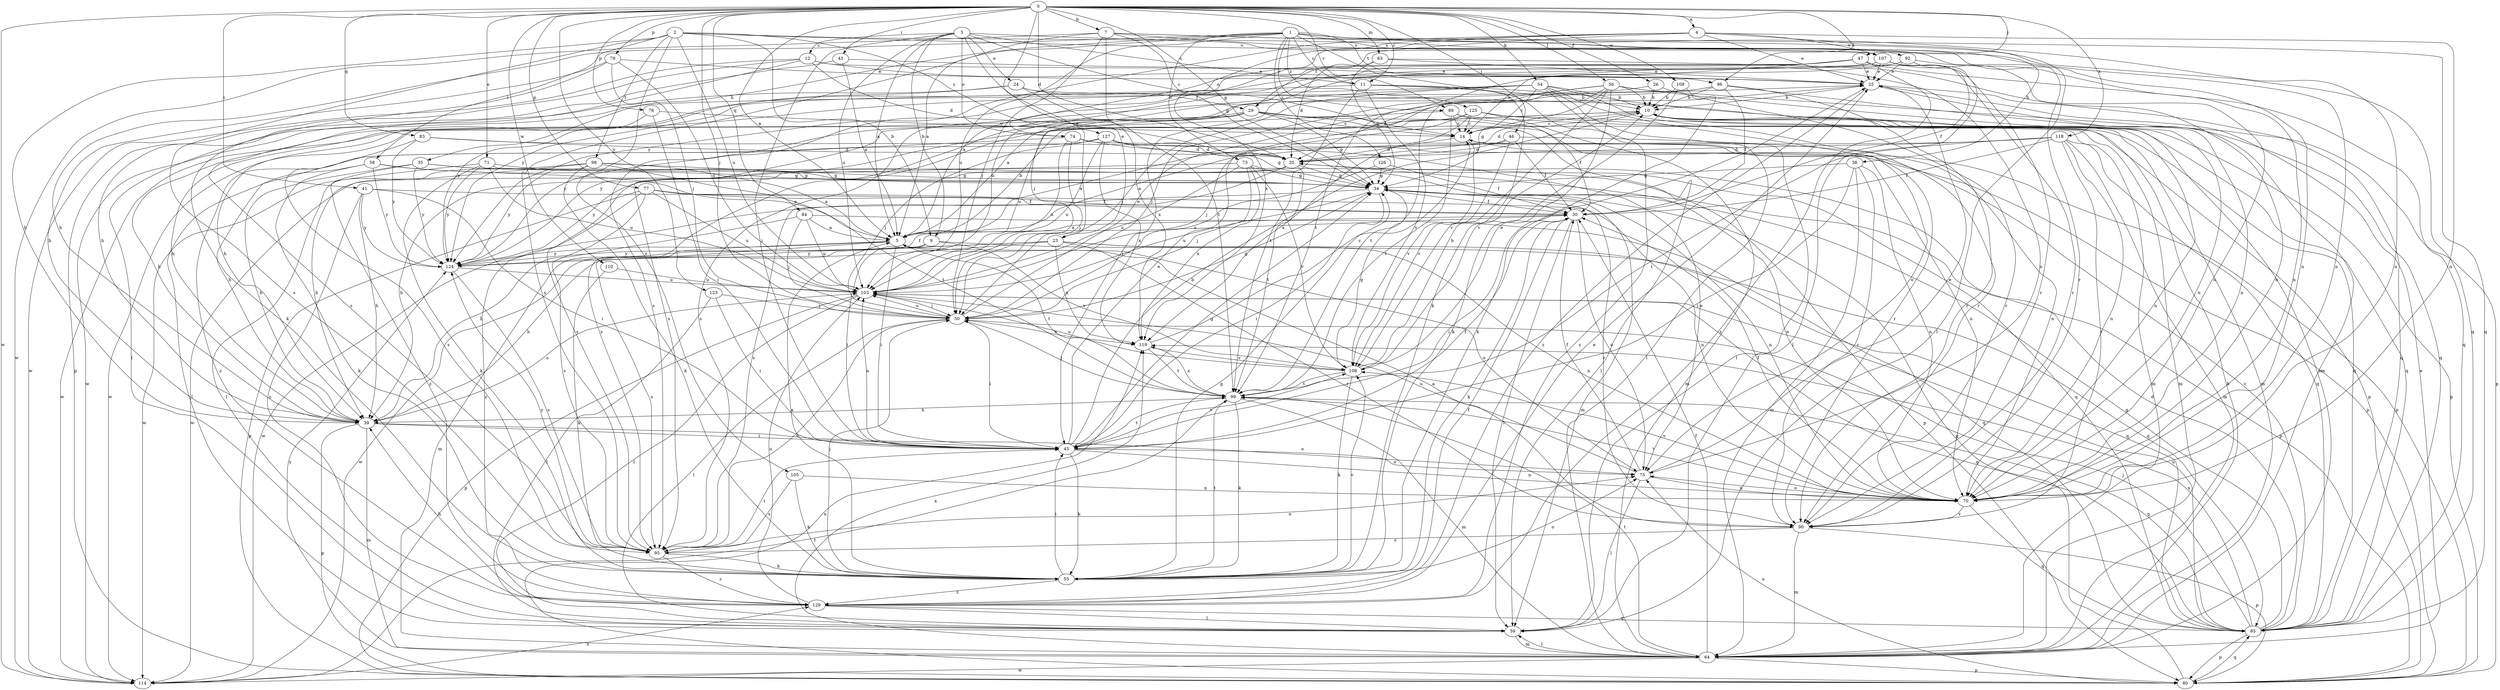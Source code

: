 strict digraph  {
0;
1;
2;
3;
4;
5;
7;
9;
10;
11;
12;
14;
20;
23;
24;
25;
26;
29;
30;
34;
35;
36;
39;
41;
43;
45;
46;
47;
50;
54;
55;
56;
58;
59;
63;
64;
70;
71;
73;
74;
75;
76;
77;
79;
80;
83;
84;
85;
89;
90;
92;
95;
96;
98;
99;
103;
105;
107;
108;
109;
110;
114;
118;
119;
123;
124;
125;
126;
127;
129;
0 -> 4  [label=a];
0 -> 5  [label=a];
0 -> 7  [label=b];
0 -> 11  [label=c];
0 -> 20  [label=d];
0 -> 23  [label=e];
0 -> 26  [label=f];
0 -> 34  [label=g];
0 -> 41  [label=i];
0 -> 43  [label=i];
0 -> 46  [label=j];
0 -> 47  [label=j];
0 -> 50  [label=j];
0 -> 54  [label=k];
0 -> 56  [label=l];
0 -> 63  [label=m];
0 -> 71  [label=o];
0 -> 76  [label=p];
0 -> 77  [label=p];
0 -> 79  [label=p];
0 -> 83  [label=q];
0 -> 84  [label=q];
0 -> 89  [label=r];
0 -> 96  [label=t];
0 -> 109  [label=w];
0 -> 110  [label=w];
0 -> 114  [label=w];
0 -> 118  [label=x];
0 -> 123  [label=y];
1 -> 11  [label=c];
1 -> 35  [label=h];
1 -> 36  [label=h];
1 -> 39  [label=h];
1 -> 55  [label=k];
1 -> 70  [label=n];
1 -> 73  [label=o];
1 -> 85  [label=q];
1 -> 89  [label=r];
1 -> 92  [label=s];
1 -> 95  [label=s];
1 -> 96  [label=t];
1 -> 103  [label=u];
1 -> 125  [label=z];
1 -> 126  [label=z];
2 -> 9  [label=b];
2 -> 39  [label=h];
2 -> 58  [label=l];
2 -> 90  [label=r];
2 -> 95  [label=s];
2 -> 98  [label=t];
2 -> 103  [label=u];
2 -> 105  [label=v];
2 -> 107  [label=v];
2 -> 127  [label=z];
3 -> 5  [label=a];
3 -> 9  [label=b];
3 -> 11  [label=c];
3 -> 12  [label=c];
3 -> 14  [label=c];
3 -> 23  [label=e];
3 -> 24  [label=e];
3 -> 45  [label=i];
3 -> 70  [label=n];
3 -> 74  [label=o];
3 -> 103  [label=u];
4 -> 25  [label=e];
4 -> 29  [label=f];
4 -> 59  [label=l];
4 -> 70  [label=n];
4 -> 74  [label=o];
4 -> 107  [label=v];
4 -> 119  [label=x];
4 -> 124  [label=y];
5 -> 10  [label=b];
5 -> 45  [label=i];
5 -> 64  [label=m];
5 -> 75  [label=o];
5 -> 95  [label=s];
5 -> 99  [label=t];
5 -> 124  [label=y];
7 -> 5  [label=a];
7 -> 34  [label=g];
7 -> 50  [label=j];
7 -> 70  [label=n];
7 -> 85  [label=q];
7 -> 99  [label=t];
7 -> 107  [label=v];
7 -> 114  [label=w];
9 -> 45  [label=i];
9 -> 85  [label=q];
9 -> 108  [label=v];
9 -> 124  [label=y];
10 -> 14  [label=c];
10 -> 20  [label=d];
10 -> 64  [label=m];
10 -> 70  [label=n];
10 -> 80  [label=p];
10 -> 85  [label=q];
10 -> 124  [label=y];
11 -> 10  [label=b];
11 -> 39  [label=h];
11 -> 59  [label=l];
11 -> 64  [label=m];
11 -> 99  [label=t];
11 -> 108  [label=v];
12 -> 20  [label=d];
12 -> 25  [label=e];
12 -> 75  [label=o];
12 -> 80  [label=p];
12 -> 95  [label=s];
12 -> 114  [label=w];
14 -> 20  [label=d];
14 -> 80  [label=p];
14 -> 108  [label=v];
20 -> 34  [label=g];
20 -> 39  [label=h];
20 -> 70  [label=n];
20 -> 95  [label=s];
20 -> 99  [label=t];
20 -> 124  [label=y];
23 -> 39  [label=h];
23 -> 70  [label=n];
23 -> 85  [label=q];
23 -> 90  [label=r];
23 -> 114  [label=w];
23 -> 119  [label=x];
23 -> 124  [label=y];
24 -> 29  [label=f];
24 -> 59  [label=l];
24 -> 70  [label=n];
24 -> 119  [label=x];
24 -> 124  [label=y];
25 -> 10  [label=b];
25 -> 64  [label=m];
25 -> 85  [label=q];
25 -> 129  [label=z];
26 -> 10  [label=b];
26 -> 20  [label=d];
26 -> 90  [label=r];
29 -> 14  [label=c];
29 -> 34  [label=g];
29 -> 59  [label=l];
29 -> 64  [label=m];
29 -> 90  [label=r];
29 -> 95  [label=s];
29 -> 103  [label=u];
29 -> 114  [label=w];
29 -> 124  [label=y];
30 -> 5  [label=a];
30 -> 45  [label=i];
30 -> 55  [label=k];
30 -> 59  [label=l];
30 -> 75  [label=o];
34 -> 30  [label=f];
34 -> 45  [label=i];
34 -> 70  [label=n];
34 -> 80  [label=p];
34 -> 90  [label=r];
34 -> 103  [label=u];
34 -> 114  [label=w];
35 -> 34  [label=g];
35 -> 39  [label=h];
35 -> 80  [label=p];
35 -> 124  [label=y];
35 -> 129  [label=z];
36 -> 34  [label=g];
36 -> 45  [label=i];
36 -> 64  [label=m];
36 -> 70  [label=n];
36 -> 90  [label=r];
39 -> 45  [label=i];
39 -> 64  [label=m];
39 -> 75  [label=o];
39 -> 80  [label=p];
39 -> 103  [label=u];
41 -> 30  [label=f];
41 -> 39  [label=h];
41 -> 45  [label=i];
41 -> 124  [label=y];
41 -> 129  [label=z];
43 -> 5  [label=a];
43 -> 25  [label=e];
43 -> 39  [label=h];
45 -> 10  [label=b];
45 -> 25  [label=e];
45 -> 30  [label=f];
45 -> 34  [label=g];
45 -> 55  [label=k];
45 -> 70  [label=n];
45 -> 75  [label=o];
45 -> 99  [label=t];
45 -> 103  [label=u];
45 -> 108  [label=v];
46 -> 5  [label=a];
46 -> 20  [label=d];
46 -> 30  [label=f];
46 -> 70  [label=n];
46 -> 108  [label=v];
47 -> 5  [label=a];
47 -> 14  [label=c];
47 -> 25  [label=e];
47 -> 85  [label=q];
47 -> 90  [label=r];
47 -> 95  [label=s];
47 -> 124  [label=y];
47 -> 129  [label=z];
50 -> 25  [label=e];
50 -> 34  [label=g];
50 -> 45  [label=i];
50 -> 59  [label=l];
50 -> 95  [label=s];
50 -> 103  [label=u];
50 -> 119  [label=x];
54 -> 10  [label=b];
54 -> 14  [label=c];
54 -> 39  [label=h];
54 -> 50  [label=j];
54 -> 59  [label=l];
54 -> 75  [label=o];
54 -> 90  [label=r];
54 -> 95  [label=s];
54 -> 129  [label=z];
55 -> 5  [label=a];
55 -> 34  [label=g];
55 -> 45  [label=i];
55 -> 50  [label=j];
55 -> 75  [label=o];
55 -> 99  [label=t];
55 -> 108  [label=v];
55 -> 129  [label=z];
56 -> 5  [label=a];
56 -> 10  [label=b];
56 -> 34  [label=g];
56 -> 50  [label=j];
56 -> 55  [label=k];
56 -> 70  [label=n];
56 -> 80  [label=p];
56 -> 99  [label=t];
56 -> 108  [label=v];
58 -> 5  [label=a];
58 -> 34  [label=g];
58 -> 55  [label=k];
58 -> 59  [label=l];
58 -> 124  [label=y];
59 -> 64  [label=m];
63 -> 20  [label=d];
63 -> 25  [label=e];
63 -> 34  [label=g];
63 -> 70  [label=n];
64 -> 10  [label=b];
64 -> 25  [label=e];
64 -> 30  [label=f];
64 -> 59  [label=l];
64 -> 80  [label=p];
64 -> 99  [label=t];
64 -> 114  [label=w];
64 -> 119  [label=x];
64 -> 124  [label=y];
70 -> 30  [label=f];
70 -> 75  [label=o];
70 -> 85  [label=q];
70 -> 90  [label=r];
70 -> 99  [label=t];
70 -> 108  [label=v];
71 -> 34  [label=g];
71 -> 55  [label=k];
71 -> 85  [label=q];
71 -> 103  [label=u];
71 -> 114  [label=w];
71 -> 124  [label=y];
73 -> 34  [label=g];
73 -> 50  [label=j];
73 -> 64  [label=m];
73 -> 103  [label=u];
73 -> 108  [label=v];
73 -> 114  [label=w];
73 -> 119  [label=x];
74 -> 20  [label=d];
74 -> 39  [label=h];
74 -> 50  [label=j];
74 -> 80  [label=p];
74 -> 103  [label=u];
75 -> 25  [label=e];
75 -> 30  [label=f];
75 -> 59  [label=l];
75 -> 70  [label=n];
75 -> 103  [label=u];
76 -> 14  [label=c];
76 -> 39  [label=h];
76 -> 45  [label=i];
77 -> 30  [label=f];
77 -> 70  [label=n];
77 -> 80  [label=p];
77 -> 95  [label=s];
77 -> 103  [label=u];
77 -> 129  [label=z];
79 -> 25  [label=e];
79 -> 39  [label=h];
79 -> 50  [label=j];
79 -> 55  [label=k];
79 -> 103  [label=u];
80 -> 34  [label=g];
80 -> 75  [label=o];
80 -> 85  [label=q];
80 -> 119  [label=x];
83 -> 20  [label=d];
83 -> 75  [label=o];
83 -> 95  [label=s];
83 -> 124  [label=y];
84 -> 5  [label=a];
84 -> 39  [label=h];
84 -> 50  [label=j];
84 -> 85  [label=q];
84 -> 103  [label=u];
85 -> 14  [label=c];
85 -> 20  [label=d];
85 -> 34  [label=g];
85 -> 50  [label=j];
85 -> 80  [label=p];
85 -> 103  [label=u];
85 -> 119  [label=x];
89 -> 14  [label=c];
89 -> 30  [label=f];
89 -> 64  [label=m];
89 -> 99  [label=t];
89 -> 114  [label=w];
90 -> 5  [label=a];
90 -> 64  [label=m];
90 -> 80  [label=p];
90 -> 95  [label=s];
92 -> 25  [label=e];
92 -> 45  [label=i];
92 -> 59  [label=l];
92 -> 70  [label=n];
92 -> 99  [label=t];
95 -> 45  [label=i];
95 -> 55  [label=k];
95 -> 75  [label=o];
95 -> 124  [label=y];
95 -> 129  [label=z];
96 -> 10  [label=b];
96 -> 30  [label=f];
96 -> 85  [label=q];
96 -> 90  [label=r];
96 -> 95  [label=s];
96 -> 114  [label=w];
98 -> 5  [label=a];
98 -> 34  [label=g];
98 -> 39  [label=h];
98 -> 55  [label=k];
98 -> 59  [label=l];
98 -> 99  [label=t];
98 -> 124  [label=y];
99 -> 39  [label=h];
99 -> 50  [label=j];
99 -> 55  [label=k];
99 -> 64  [label=m];
99 -> 85  [label=q];
99 -> 119  [label=x];
103 -> 50  [label=j];
103 -> 59  [label=l];
103 -> 80  [label=p];
103 -> 85  [label=q];
105 -> 55  [label=k];
105 -> 70  [label=n];
105 -> 95  [label=s];
107 -> 25  [label=e];
107 -> 30  [label=f];
107 -> 50  [label=j];
107 -> 70  [label=n];
107 -> 90  [label=r];
107 -> 103  [label=u];
108 -> 10  [label=b];
108 -> 25  [label=e];
108 -> 34  [label=g];
108 -> 55  [label=k];
108 -> 99  [label=t];
108 -> 103  [label=u];
109 -> 10  [label=b];
109 -> 55  [label=k];
109 -> 108  [label=v];
110 -> 55  [label=k];
110 -> 103  [label=u];
114 -> 99  [label=t];
114 -> 129  [label=z];
118 -> 5  [label=a];
118 -> 20  [label=d];
118 -> 30  [label=f];
118 -> 64  [label=m];
118 -> 70  [label=n];
118 -> 85  [label=q];
118 -> 90  [label=r];
118 -> 99  [label=t];
119 -> 14  [label=c];
119 -> 99  [label=t];
119 -> 108  [label=v];
123 -> 45  [label=i];
123 -> 50  [label=j];
123 -> 59  [label=l];
124 -> 30  [label=f];
124 -> 95  [label=s];
124 -> 103  [label=u];
125 -> 14  [label=c];
125 -> 50  [label=j];
125 -> 64  [label=m];
125 -> 80  [label=p];
125 -> 85  [label=q];
125 -> 95  [label=s];
125 -> 119  [label=x];
126 -> 30  [label=f];
126 -> 34  [label=g];
126 -> 103  [label=u];
127 -> 20  [label=d];
127 -> 34  [label=g];
127 -> 50  [label=j];
127 -> 70  [label=n];
127 -> 103  [label=u];
127 -> 119  [label=x];
127 -> 129  [label=z];
129 -> 25  [label=e];
129 -> 30  [label=f];
129 -> 39  [label=h];
129 -> 59  [label=l];
129 -> 85  [label=q];
129 -> 103  [label=u];
}
